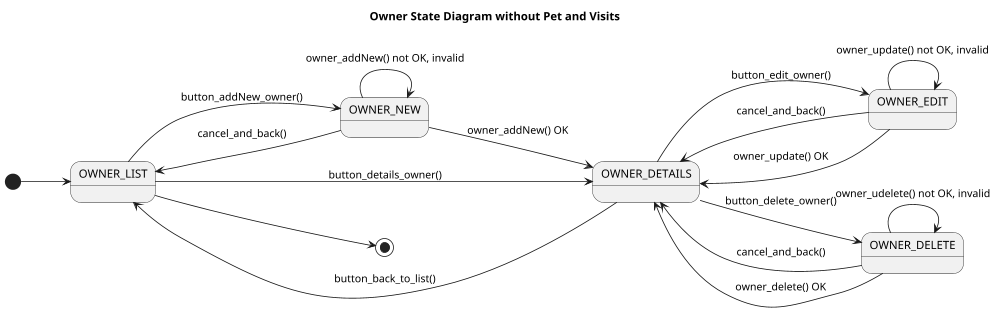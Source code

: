 @startuml

title Owner State Diagram without Pet and Visits

'https://plantuml.com/state-diagram

left to right direction
'top to bottom direction

scale 1000 width

[*] --> OWNER_LIST

OWNER_LIST --> OWNER_NEW : button_addNew_owner()

OWNER_NEW --> OWNER_LIST: cancel_and_back()
OWNER_NEW --> OWNER_DETAILS: owner_addNew() OK

OWNER_LIST --> OWNER_DETAILS: button_details_owner()

OWNER_DETAILS --> OWNER_LIST: button_back_to_list()

OWNER_DETAILS --> OWNER_EDIT: button_edit_owner()
OWNER_EDIT --> OWNER_DETAILS: cancel_and_back()

OWNER_DETAILS --> OWNER_DELETE: button_delete_owner()
OWNER_DELETE --> OWNER_DETAILS: cancel_and_back()

OWNER_EDIT --> OWNER_DETAILS: owner_update() OK
OWNER_DELETE --> OWNER_DETAILS: owner_delete() OK

state OWNER_DETAILS {
}

state OWNER_EDIT {
    OWNER_EDIT --> OWNER_EDIT: owner_update() not OK, invalid
}
state OWNER_DELETE {
    OWNER_DELETE --> OWNER_DELETE: owner_udelete() not OK, invalid
}
state OWNER_NEW {
    OWNER_NEW --> OWNER_NEW : owner_addNew() not OK, invalid
}

OWNER_LIST --> [*]


@enduml